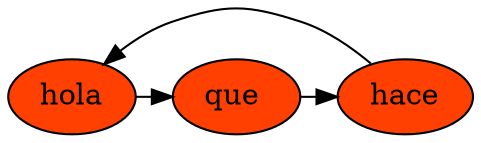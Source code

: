 digraph B{
nodo798730300 -> nodo1408162670
{rank = same; nodo798730300 nodo1408162670}
nodo798730300[label="hola",style=filled, fillcolor="#FF4000"]
nodo1408162670 -> nodo764986753
{rank = same; nodo1408162670 nodo764986753}
nodo1408162670[label="que ",style=filled, fillcolor="#FF4000"]
nodo764986753 -> nodo798730300
{rank = same; nodo764986753 nodo798730300}
nodo764986753[label="hace",style=filled, fillcolor="#FF4000"]
}
